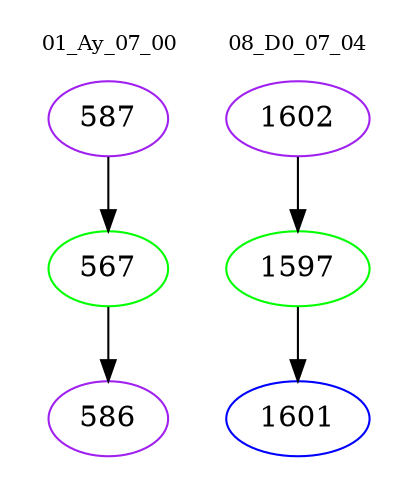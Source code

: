 digraph{
subgraph cluster_0 {
color = white
label = "01_Ay_07_00";
fontsize=10;
T0_587 [label="587", color="purple"]
T0_587 -> T0_567 [color="black"]
T0_567 [label="567", color="green"]
T0_567 -> T0_586 [color="black"]
T0_586 [label="586", color="purple"]
}
subgraph cluster_1 {
color = white
label = "08_D0_07_04";
fontsize=10;
T1_1602 [label="1602", color="purple"]
T1_1602 -> T1_1597 [color="black"]
T1_1597 [label="1597", color="green"]
T1_1597 -> T1_1601 [color="black"]
T1_1601 [label="1601", color="blue"]
}
}
